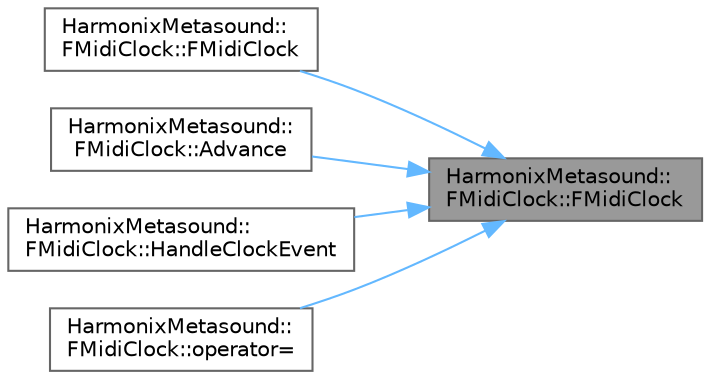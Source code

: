 digraph "HarmonixMetasound::FMidiClock::FMidiClock"
{
 // INTERACTIVE_SVG=YES
 // LATEX_PDF_SIZE
  bgcolor="transparent";
  edge [fontname=Helvetica,fontsize=10,labelfontname=Helvetica,labelfontsize=10];
  node [fontname=Helvetica,fontsize=10,shape=box,height=0.2,width=0.4];
  rankdir="RL";
  Node1 [id="Node000001",label="HarmonixMetasound::\lFMidiClock::FMidiClock",height=0.2,width=0.4,color="gray40", fillcolor="grey60", style="filled", fontcolor="black",tooltip=" "];
  Node1 -> Node2 [id="edge1_Node000001_Node000002",dir="back",color="steelblue1",style="solid",tooltip=" "];
  Node2 [id="Node000002",label="HarmonixMetasound::\lFMidiClock::FMidiClock",height=0.2,width=0.4,color="grey40", fillcolor="white", style="filled",URL="$d6/de9/classHarmonixMetasound_1_1FMidiClock.html#aba6b4db13e8c416bca8e2e95418d38dd",tooltip=" "];
  Node1 -> Node3 [id="edge2_Node000001_Node000003",dir="back",color="steelblue1",style="solid",tooltip=" "];
  Node3 [id="Node000003",label="HarmonixMetasound::\lFMidiClock::Advance",height=0.2,width=0.4,color="grey40", fillcolor="white", style="filled",URL="$d6/de9/classHarmonixMetasound_1_1FMidiClock.html#a9c2eaebcae0cc008fbde86c2a32d7e6a",tooltip=" "];
  Node1 -> Node4 [id="edge3_Node000001_Node000004",dir="back",color="steelblue1",style="solid",tooltip=" "];
  Node4 [id="Node000004",label="HarmonixMetasound::\lFMidiClock::HandleClockEvent",height=0.2,width=0.4,color="grey40", fillcolor="white", style="filled",URL="$d6/de9/classHarmonixMetasound_1_1FMidiClock.html#a15a4ffe175e1885cd251c0c8d13e5f86",tooltip=" "];
  Node1 -> Node5 [id="edge4_Node000001_Node000005",dir="back",color="steelblue1",style="solid",tooltip=" "];
  Node5 [id="Node000005",label="HarmonixMetasound::\lFMidiClock::operator=",height=0.2,width=0.4,color="grey40", fillcolor="white", style="filled",URL="$d6/de9/classHarmonixMetasound_1_1FMidiClock.html#a11177895423c10c5bb9b2d30319095bd",tooltip=" "];
}
